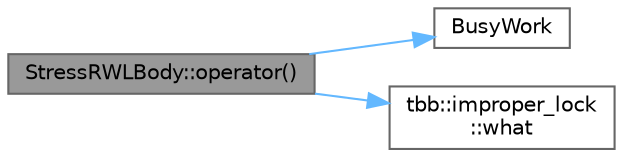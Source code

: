 digraph "StressRWLBody::operator()"
{
 // LATEX_PDF_SIZE
  bgcolor="transparent";
  edge [fontname=Helvetica,fontsize=10,labelfontname=Helvetica,labelfontsize=10];
  node [fontname=Helvetica,fontsize=10,shape=box,height=0.2,width=0.4];
  rankdir="LR";
  Node1 [id="Node000001",label="StressRWLBody::operator()",height=0.2,width=0.4,color="gray40", fillcolor="grey60", style="filled", fontcolor="black",tooltip=" "];
  Node1 -> Node2 [id="edge1_Node000001_Node000002",color="steelblue1",style="solid",tooltip=" "];
  Node2 [id="Node000002",label="BusyWork",height=0.2,width=0.4,color="grey40", fillcolor="white", style="filled",URL="$test__reader__writer__lock_8cpp.html#afb779b88d756eeed1388a843601006ac",tooltip=" "];
  Node1 -> Node3 [id="edge2_Node000001_Node000003",color="steelblue1",style="solid",tooltip=" "];
  Node3 [id="Node000003",label="tbb::improper_lock\l::what",height=0.2,width=0.4,color="grey40", fillcolor="white", style="filled",URL="$classtbb_1_1improper__lock.html#ab9630d5f9450f4bf802c0d2acbac59c7",tooltip=" "];
}
